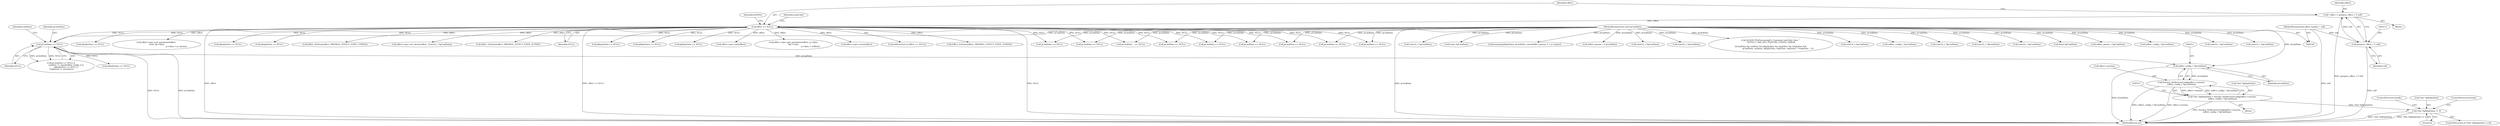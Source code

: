 digraph "0_Android_aeea52da00d210587fb3ed895de3d5f2e0264c88_9@pointer" {
"1000310" [label="(Call,(effect_config_t *)pCmdData)"];
"1000278" [label="(Call,pCmdData == NULL)"];
"1000104" [label="(MethodParameterIn,void *pCmdData)"];
"1000117" [label="(Call,effect == NULL)"];
"1000109" [label="(Call,* effect = (preproc_effect_t *) self)"];
"1000111" [label="(Call,(preproc_effect_t *) self)"];
"1000101" [label="(MethodParameterIn,effect_handle_t  self)"];
"1000306" [label="(Call,Session_SetReverseConfig(effect->session,\n (effect_config_t *)pCmdData))"];
"1000301" [label="(Call,*(int *)pReplyData = Session_SetReverseConfig(effect->session,\n (effect_config_t *)pCmdData))"];
"1000314" [label="(Call,*(int *)pReplyData != 0)"];
"1000118" [label="(Identifier,effect)"];
"1000125" [label="(Identifier,cmdCode)"];
"1000556" [label="(Call,pReplyData == NULL)"];
"1001282" [label="(Call,(uint32_t *)pCmdData)"];
"1000104" [label="(MethodParameterIn,void *pCmdData)"];
"1000149" [label="(Call,effect->ops->init(effect))"];
"1000356" [label="(Call,effect->ops->reset(effect))"];
"1000302" [label="(Call,*(int *)pReplyData)"];
"1000938" [label="(Call,(uint32_t *)pCmdData)"];
"1000651" [label="(Call,pCmdData == NULL)"];
"1000253" [label="(Call,pReplyData == NULL)"];
"1000906" [label="(Call,(uint32_t *)pCmdData)"];
"1000538" [label="(Call,effect->ops->set_parameter(effect,\n (void *)p->data,\n                                                                p->data + p->psize))"];
"1000315" [label="(Call,*(int *)pReplyData)"];
"1000774" [label="(Call,(char *)pCmdData)"];
"1001157" [label="(Call,pCmdData == NULL)"];
"1000586" [label="(Call,pReplyData == NULL)"];
"1000409" [label="(Call,memcpy(pReplyData, pCmdData, sizeof(effect_param_t) + p->psize))"];
"1000617" [label="(Call,pCmdData == NULL)"];
"1000314" [label="(Call,*(int *)pReplyData != 0)"];
"1000510" [label="(Call,(effect_param_t *) pCmdData)"];
"1000306" [label="(Call,Session_SetReverseConfig(effect->session,\n (effect_config_t *)pCmdData))"];
"1000123" [label="(Identifier,EINVAL)"];
"1001225" [label="(Call,(uint32_t *)pCmdData)"];
"1000326" [label="(Call,pReplyData == NULL)"];
"1000279" [label="(Identifier,pCmdData)"];
"1000609" [label="(Call,Effect_SetState(effect, PREPROC_EFFECT_STATE_CONFIG))"];
"1001206" [label="(Call,(uint32_t *)pCmdData)"];
"1000310" [label="(Call,(effect_config_t *)pCmdData)"];
"1000287" [label="(Call,pReplyData == NULL)"];
"1000637" [label="(Call,effect->ops->set_device(effect, *(uint32_t *)pCmdData))"];
"1000280" [label="(Identifier,NULL)"];
"1000737" [label="(Call,pCmdData == NULL)"];
"1000312" [label="(Identifier,pCmdData)"];
"1001053" [label="(Call,pCmdData == NULL)"];
"1001318" [label="(MethodReturn,int)"];
"1001182" [label="(Call,ALOGE(\"PreProcessingFx_Command cmdCode Case: \"\n \"EFFECT_CMD_SET_FEATURE_CONFIG: ERROR\n\"\n \"pCmdData %p cmdSize %d pReplyData %p replySize %p *replySize %d\",\n                        pCmdData, cmdSize, pReplyData, replySize, replySize ? *replySize : -1))"];
"1000277" [label="(Call,pCmdData == NULL ||\n                cmdSize != sizeof(effect_config_t) ||\n                pReplyData == NULL ||\n *replySize != sizeof(int))"];
"1000319" [label="(Literal,0)"];
"1000875" [label="(Call,pCmdData == NULL)"];
"1001247" [label="(Call,(uint32_t *)pCmdData)"];
"1000109" [label="(Call,* effect = (preproc_effect_t *) self)"];
"1000579" [label="(Call,Effect_SetState(effect, PREPROC_EFFECT_STATE_ACTIVE))"];
"1000119" [label="(Identifier,NULL)"];
"1000344" [label="(Call,(effect_config_t *)pCmdData)"];
"1000818" [label="(Call,pReplyData == NULL)"];
"1000640" [label="(Call,(uint32_t *)pCmdData)"];
"1000162" [label="(Call,pCmdData    == NULL)"];
"1000110" [label="(Identifier,effect)"];
"1000113" [label="(Identifier,self)"];
"1000126" [label="(Block,)"];
"1000117" [label="(Call,effect == NULL)"];
"1001276" [label="(Call,(uint32_t *)pCmdData)"];
"1000107" [label="(Block,)"];
"1000130" [label="(Call,pReplyData == NULL)"];
"1000480" [label="(Call,pCmdData == NULL)"];
"1001087" [label="(Call,(uint32_t *)pCmdData)"];
"1000278" [label="(Call,pCmdData == NULL)"];
"1000301" [label="(Call,*(int *)pReplyData = Session_SetReverseConfig(effect->session,\n (effect_config_t *)pCmdData))"];
"1000307" [label="(Call,effect->session)"];
"1000283" [label="(Identifier,cmdSize)"];
"1000450" [label="(Call,effect->ops->get_parameter(effect, p->data,\n &p->vsize,\n                                                       p->data + voffset))"];
"1000321" [label="(ControlStructure,break;)"];
"1000313" [label="(ControlStructure,if (*(int *)pReplyData != 0))"];
"1000369" [label="(Call,pCmdData == NULL)"];
"1000116" [label="(ControlStructure,if (effect == NULL))"];
"1000679" [label="(Call,(bool *)pCmdData)"];
"1000101" [label="(MethodParameterIn,effect_handle_t  self)"];
"1000322" [label="(ControlStructure,break;)"];
"1000111" [label="(Call,(preproc_effect_t *) self)"];
"1000364" [label="(Call,(effect_param_t *)pCmdData)"];
"1000246" [label="(Call,Effect_SetState(effect, PREPROC_EFFECT_STATE_CONFIG))"];
"1000212" [label="(Call,(effect_config_t *)pCmdData)"];
"1000310" -> "1000306"  [label="AST: "];
"1000310" -> "1000312"  [label="CFG: "];
"1000311" -> "1000310"  [label="AST: "];
"1000312" -> "1000310"  [label="AST: "];
"1000306" -> "1000310"  [label="CFG: "];
"1000310" -> "1001318"  [label="DDG: pCmdData"];
"1000310" -> "1000306"  [label="DDG: pCmdData"];
"1000278" -> "1000310"  [label="DDG: pCmdData"];
"1000104" -> "1000310"  [label="DDG: pCmdData"];
"1000278" -> "1000277"  [label="AST: "];
"1000278" -> "1000280"  [label="CFG: "];
"1000279" -> "1000278"  [label="AST: "];
"1000280" -> "1000278"  [label="AST: "];
"1000283" -> "1000278"  [label="CFG: "];
"1000277" -> "1000278"  [label="CFG: "];
"1000278" -> "1001318"  [label="DDG: NULL"];
"1000278" -> "1001318"  [label="DDG: pCmdData"];
"1000278" -> "1000277"  [label="DDG: pCmdData"];
"1000278" -> "1000277"  [label="DDG: NULL"];
"1000104" -> "1000278"  [label="DDG: pCmdData"];
"1000117" -> "1000278"  [label="DDG: NULL"];
"1000278" -> "1000287"  [label="DDG: NULL"];
"1000104" -> "1000100"  [label="AST: "];
"1000104" -> "1001318"  [label="DDG: pCmdData"];
"1000104" -> "1000162"  [label="DDG: pCmdData"];
"1000104" -> "1000212"  [label="DDG: pCmdData"];
"1000104" -> "1000344"  [label="DDG: pCmdData"];
"1000104" -> "1000364"  [label="DDG: pCmdData"];
"1000104" -> "1000369"  [label="DDG: pCmdData"];
"1000104" -> "1000409"  [label="DDG: pCmdData"];
"1000104" -> "1000480"  [label="DDG: pCmdData"];
"1000104" -> "1000510"  [label="DDG: pCmdData"];
"1000104" -> "1000617"  [label="DDG: pCmdData"];
"1000104" -> "1000640"  [label="DDG: pCmdData"];
"1000104" -> "1000651"  [label="DDG: pCmdData"];
"1000104" -> "1000679"  [label="DDG: pCmdData"];
"1000104" -> "1000737"  [label="DDG: pCmdData"];
"1000104" -> "1000774"  [label="DDG: pCmdData"];
"1000104" -> "1000875"  [label="DDG: pCmdData"];
"1000104" -> "1000906"  [label="DDG: pCmdData"];
"1000104" -> "1000938"  [label="DDG: pCmdData"];
"1000104" -> "1001053"  [label="DDG: pCmdData"];
"1000104" -> "1001087"  [label="DDG: pCmdData"];
"1000104" -> "1001157"  [label="DDG: pCmdData"];
"1000104" -> "1001182"  [label="DDG: pCmdData"];
"1000104" -> "1001206"  [label="DDG: pCmdData"];
"1000104" -> "1001225"  [label="DDG: pCmdData"];
"1000104" -> "1001247"  [label="DDG: pCmdData"];
"1000104" -> "1001276"  [label="DDG: pCmdData"];
"1000104" -> "1001282"  [label="DDG: pCmdData"];
"1000117" -> "1000116"  [label="AST: "];
"1000117" -> "1000119"  [label="CFG: "];
"1000118" -> "1000117"  [label="AST: "];
"1000119" -> "1000117"  [label="AST: "];
"1000123" -> "1000117"  [label="CFG: "];
"1000125" -> "1000117"  [label="CFG: "];
"1000117" -> "1001318"  [label="DDG: effect == NULL"];
"1000117" -> "1001318"  [label="DDG: effect"];
"1000117" -> "1001318"  [label="DDG: NULL"];
"1000109" -> "1000117"  [label="DDG: effect"];
"1000117" -> "1000130"  [label="DDG: NULL"];
"1000117" -> "1000149"  [label="DDG: effect"];
"1000117" -> "1000162"  [label="DDG: NULL"];
"1000117" -> "1000246"  [label="DDG: effect"];
"1000117" -> "1000253"  [label="DDG: NULL"];
"1000117" -> "1000326"  [label="DDG: NULL"];
"1000117" -> "1000356"  [label="DDG: effect"];
"1000117" -> "1000369"  [label="DDG: NULL"];
"1000117" -> "1000450"  [label="DDG: effect"];
"1000117" -> "1000480"  [label="DDG: NULL"];
"1000117" -> "1000538"  [label="DDG: effect"];
"1000117" -> "1000556"  [label="DDG: NULL"];
"1000117" -> "1000579"  [label="DDG: effect"];
"1000117" -> "1000586"  [label="DDG: NULL"];
"1000117" -> "1000609"  [label="DDG: effect"];
"1000117" -> "1000617"  [label="DDG: NULL"];
"1000117" -> "1000637"  [label="DDG: effect"];
"1000117" -> "1000651"  [label="DDG: NULL"];
"1000117" -> "1000737"  [label="DDG: NULL"];
"1000117" -> "1000818"  [label="DDG: NULL"];
"1000117" -> "1000875"  [label="DDG: NULL"];
"1000117" -> "1001053"  [label="DDG: NULL"];
"1000117" -> "1001157"  [label="DDG: NULL"];
"1000109" -> "1000107"  [label="AST: "];
"1000109" -> "1000111"  [label="CFG: "];
"1000110" -> "1000109"  [label="AST: "];
"1000111" -> "1000109"  [label="AST: "];
"1000118" -> "1000109"  [label="CFG: "];
"1000109" -> "1001318"  [label="DDG: (preproc_effect_t *) self"];
"1000111" -> "1000109"  [label="DDG: self"];
"1000111" -> "1000113"  [label="CFG: "];
"1000112" -> "1000111"  [label="AST: "];
"1000113" -> "1000111"  [label="AST: "];
"1000111" -> "1001318"  [label="DDG: self"];
"1000101" -> "1000111"  [label="DDG: self"];
"1000101" -> "1000100"  [label="AST: "];
"1000101" -> "1001318"  [label="DDG: self"];
"1000306" -> "1000301"  [label="AST: "];
"1000307" -> "1000306"  [label="AST: "];
"1000301" -> "1000306"  [label="CFG: "];
"1000306" -> "1001318"  [label="DDG: (effect_config_t *)pCmdData"];
"1000306" -> "1001318"  [label="DDG: effect->session"];
"1000306" -> "1000301"  [label="DDG: effect->session"];
"1000306" -> "1000301"  [label="DDG: (effect_config_t *)pCmdData"];
"1000301" -> "1000126"  [label="AST: "];
"1000302" -> "1000301"  [label="AST: "];
"1000317" -> "1000301"  [label="CFG: "];
"1000301" -> "1001318"  [label="DDG: Session_SetReverseConfig(effect->session,\n (effect_config_t *)pCmdData)"];
"1000301" -> "1000314"  [label="DDG: *(int *)pReplyData"];
"1000314" -> "1000313"  [label="AST: "];
"1000314" -> "1000319"  [label="CFG: "];
"1000315" -> "1000314"  [label="AST: "];
"1000319" -> "1000314"  [label="AST: "];
"1000321" -> "1000314"  [label="CFG: "];
"1000322" -> "1000314"  [label="CFG: "];
"1000314" -> "1001318"  [label="DDG: *(int *)pReplyData"];
"1000314" -> "1001318"  [label="DDG: *(int *)pReplyData != 0"];
}
